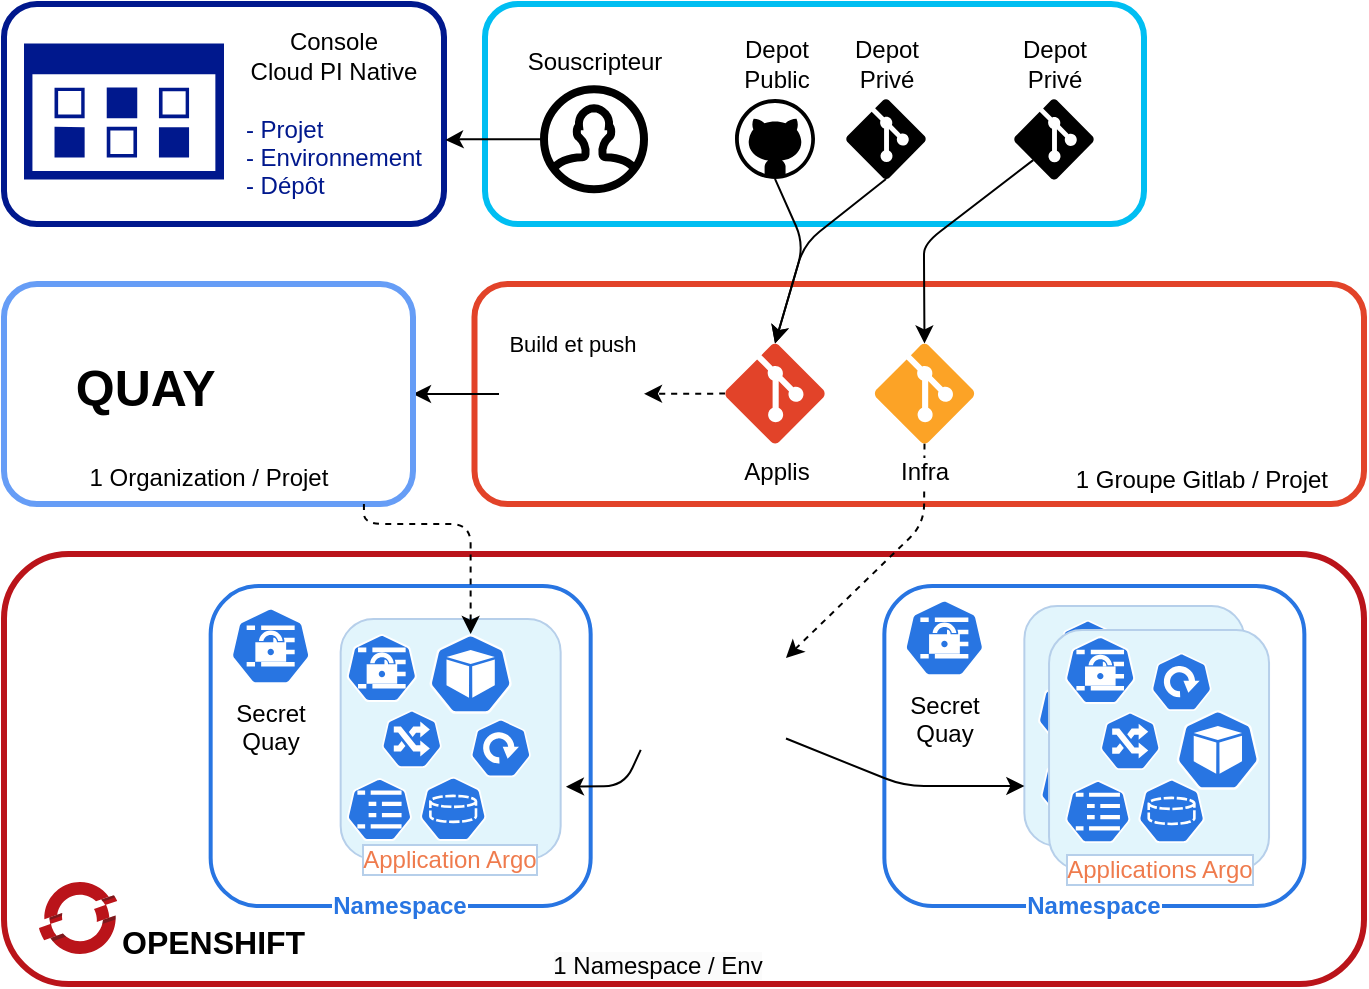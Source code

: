 <mxfile version="20.8.16" type="device"><diagram name="Page-1" id="r_u-bXxrG4WLPQt5IYY6"><mxGraphModel dx="923" dy="647" grid="1" gridSize="10" guides="1" tooltips="1" connect="1" arrows="1" fold="1" page="1" pageScale="1" pageWidth="827" pageHeight="1169" math="0" shadow="0"><root><mxCell id="0"/><mxCell id="1" parent="0"/><mxCell id="5PcGcnD4y3b-Mcisfp1X-131" value="" style="rounded=1;whiteSpace=wrap;html=1;verticalAlign=middle;align=center;spacing=5;strokeColor=#00BEF2;fontColor=#00188d;labelPosition=center;verticalLabelPosition=middle;spacingLeft=110;strokeWidth=3;" vertex="1" parent="1"><mxGeometry x="280.5" y="110" width="329.5" height="110" as="geometry"/></mxCell><mxCell id="5PcGcnD4y3b-Mcisfp1X-98" value="&lt;font color=&quot;#000000&quot;&gt;Console&lt;br&gt;Cloud PI Native&lt;/font&gt;&lt;br&gt;&lt;br&gt;&lt;div style=&quot;text-align: left;&quot;&gt;&lt;span style=&quot;background-color: initial;&quot;&gt;- Projet&lt;/span&gt;&lt;/div&gt;&lt;div style=&quot;text-align: left;&quot;&gt;&lt;span style=&quot;background-color: initial;&quot;&gt;- Environnement&lt;/span&gt;&lt;/div&gt;&lt;div style=&quot;text-align: left;&quot;&gt;&lt;span style=&quot;background-color: initial;&quot;&gt;- Dépôt&lt;/span&gt;&lt;/div&gt;" style="rounded=1;whiteSpace=wrap;html=1;verticalAlign=middle;align=center;spacing=5;strokeColor=#00188d;fontColor=#00188d;labelPosition=center;verticalLabelPosition=middle;spacingLeft=110;strokeWidth=3;" vertex="1" parent="1"><mxGeometry x="40" y="110" width="220" height="110" as="geometry"/></mxCell><mxCell id="5PcGcnD4y3b-Mcisfp1X-8" value="1 Groupe Gitlab / Projet" style="rounded=1;whiteSpace=wrap;html=1;verticalAlign=bottom;align=right;spacing=5;strokeColor=#e24329;spacingLeft=22;strokeWidth=3;spacingRight=13;" vertex="1" parent="1"><mxGeometry x="275.25" y="250" width="444.75" height="110" as="geometry"/></mxCell><mxCell id="5PcGcnD4y3b-Mcisfp1X-24" value="&lt;span style=&quot;color: rgb(0, 0, 0); font-family: Helvetica; font-size: 12px; font-style: normal; font-variant-ligatures: normal; font-variant-caps: normal; font-weight: 400; letter-spacing: normal; orphans: 2; text-indent: 0px; text-transform: none; widows: 2; word-spacing: 0px; -webkit-text-stroke-width: 0px; background-color: rgb(251, 251, 251); text-decoration-thickness: initial; text-decoration-style: initial; text-decoration-color: initial; float: none; display: inline !important;&quot;&gt;1 Namespace / Env&lt;/span&gt;" style="rounded=1;whiteSpace=wrap;html=1;verticalAlign=bottom;strokeColor=#ba141a;strokeWidth=3;align=center;spacingRight=26;" vertex="1" parent="1"><mxGeometry x="40" y="385" width="680" height="215" as="geometry"/></mxCell><mxCell id="5PcGcnD4y3b-Mcisfp1X-33" style="edgeStyle=none;rounded=1;orthogonalLoop=1;jettySize=auto;html=1;exitX=0.5;exitY=1;exitDx=0;exitDy=0;exitPerimeter=0;dashed=1;entryX=1;entryY=0.25;entryDx=0;entryDy=0;" edge="1" parent="1" source="5PcGcnD4y3b-Mcisfp1X-31" target="5PcGcnD4y3b-Mcisfp1X-101"><mxGeometry relative="1" as="geometry"><mxPoint x="455" y="429" as="targetPoint"/><Array as="points"><mxPoint x="500" y="370"/></Array></mxGeometry></mxCell><mxCell id="5PcGcnD4y3b-Mcisfp1X-19" style="edgeStyle=none;rounded=1;orthogonalLoop=1;jettySize=auto;html=1;exitX=0.5;exitY=1;exitDx=0;exitDy=0;exitPerimeter=0;entryX=0.5;entryY=0;entryDx=0;entryDy=0;entryPerimeter=0;" edge="1" parent="1" source="5PcGcnD4y3b-Mcisfp1X-1" target="5PcGcnD4y3b-Mcisfp1X-16"><mxGeometry relative="1" as="geometry"><mxPoint x="370" y="150" as="sourcePoint"/><mxPoint x="345" y="270" as="targetPoint"/><Array as="points"><mxPoint x="440" y="230"/></Array></mxGeometry></mxCell><mxCell id="5PcGcnD4y3b-Mcisfp1X-20" style="edgeStyle=none;rounded=1;orthogonalLoop=1;jettySize=auto;html=1;exitX=0.24;exitY=0.76;exitDx=0;exitDy=0;exitPerimeter=0;entryX=0.5;entryY=0;entryDx=0;entryDy=0;entryPerimeter=0;" edge="1" parent="1" source="5PcGcnD4y3b-Mcisfp1X-2" target="5PcGcnD4y3b-Mcisfp1X-31"><mxGeometry relative="1" as="geometry"><mxPoint x="420" y="140" as="targetPoint"/><Array as="points"><mxPoint x="500" y="230"/><mxPoint x="500" y="240"/></Array></mxGeometry></mxCell><mxCell id="5PcGcnD4y3b-Mcisfp1X-5" value="" style="sketch=0;aspect=fixed;pointerEvents=1;shadow=0;dashed=0;html=1;strokeColor=none;labelPosition=center;verticalLabelPosition=bottom;verticalAlign=top;align=center;fillColor=#00188D;shape=mxgraph.mscae.enterprise.management_console;strokeWidth=1;" vertex="1" parent="1"><mxGeometry x="50" y="129.73" width="100" height="68" as="geometry"/></mxCell><mxCell id="5PcGcnD4y3b-Mcisfp1X-7" value="OPENSHIFT" style="sketch=0;aspect=fixed;html=1;points=[];align=left;image;fontSize=16;image=img/lib/mscae/OpenShift.svg;labelPosition=right;verticalLabelPosition=middle;verticalAlign=middle;spacingTop=23;fontStyle=1" vertex="1" parent="1"><mxGeometry x="57.5" y="549" width="39.13" height="36" as="geometry"/></mxCell><mxCell id="5PcGcnD4y3b-Mcisfp1X-2" value="Depot&lt;br&gt;Privé" style="verticalLabelPosition=top;html=1;verticalAlign=bottom;align=center;strokeColor=none;fillColor=#000000;shape=mxgraph.azure.git_repository;labelBackgroundColor=default;labelPosition=center;" vertex="1" parent="1"><mxGeometry x="544.99" y="157.46" width="40" height="40.27" as="geometry"/></mxCell><mxCell id="5PcGcnD4y3b-Mcisfp1X-133" style="edgeStyle=orthogonalEdgeStyle;rounded=1;orthogonalLoop=1;jettySize=auto;html=1;fontFamily=Helvetica;fontSize=24;fontColor=#2875E2;elbow=vertical;entryX=1.003;entryY=0.627;entryDx=0;entryDy=0;entryPerimeter=0;" edge="1" parent="1" source="5PcGcnD4y3b-Mcisfp1X-46" target="5PcGcnD4y3b-Mcisfp1X-98"><mxGeometry relative="1" as="geometry"><mxPoint x="343" y="60" as="targetPoint"/><Array as="points"><mxPoint x="270" y="178"/><mxPoint x="261" y="178"/></Array></mxGeometry></mxCell><mxCell id="5PcGcnD4y3b-Mcisfp1X-46" value="Souscripteur" style="html=1;verticalLabelPosition=top;align=center;labelBackgroundColor=#ffffff;verticalAlign=bottom;strokeWidth=4;strokeColor=#000000;shadow=0;dashed=0;shape=mxgraph.ios7.icons.user;fillColor=none;labelPosition=center;spacingTop=0;spacingBottom=5;" vertex="1" parent="1"><mxGeometry x="310" y="152.6" width="50" height="50" as="geometry"/></mxCell><mxCell id="5PcGcnD4y3b-Mcisfp1X-12" value="" style="shape=image;verticalLabelPosition=bottom;labelBackgroundColor=default;verticalAlign=top;aspect=fixed;imageAspect=0;image=https://about.gitlab.com/images/press/logo/png/gitlab-logo-100.png;imageBackground=default;" vertex="1" parent="1"><mxGeometry x="540.99" y="281.09" width="170" height="37.27" as="geometry"/></mxCell><mxCell id="5PcGcnD4y3b-Mcisfp1X-53" style="edgeStyle=none;curved=1;orthogonalLoop=1;jettySize=auto;html=1;dashed=1;" edge="1" parent="1" source="5PcGcnD4y3b-Mcisfp1X-16" target="5PcGcnD4y3b-Mcisfp1X-21"><mxGeometry relative="1" as="geometry"/></mxCell><mxCell id="5PcGcnD4y3b-Mcisfp1X-16" value="Applis" style="verticalLabelPosition=bottom;html=1;verticalAlign=top;align=center;strokeColor=none;fillColor=#e24329;shape=mxgraph.azure.git_repository;" vertex="1" parent="1"><mxGeometry x="400.5" y="279.73" width="50" height="50" as="geometry"/></mxCell><mxCell id="5PcGcnD4y3b-Mcisfp1X-21" value="" style="shape=image;verticalLabelPosition=bottom;labelBackgroundColor=default;verticalAlign=top;aspect=fixed;imageAspect=0;image=https://www.mabl.com/hubfs/CICDBlog.png;" vertex="1" parent="1"><mxGeometry x="287.51" y="287.65" width="72.49" height="34.71" as="geometry"/></mxCell><mxCell id="5PcGcnD4y3b-Mcisfp1X-31" value="Infra" style="verticalLabelPosition=bottom;html=1;verticalAlign=top;align=center;strokeColor=none;fillColor=#fca326;shape=mxgraph.azure.git_repository;labelBackgroundColor=default;labelBorderColor=none;" vertex="1" parent="1"><mxGeometry x="475.25" y="279.73" width="50" height="50" as="geometry"/></mxCell><mxCell id="5PcGcnD4y3b-Mcisfp1X-22" value="Build et push" style="edgeStyle=orthogonalEdgeStyle;rounded=1;orthogonalLoop=1;jettySize=auto;html=1;exitX=0;exitY=0.5;exitDx=0;exitDy=0;" edge="1" parent="1" source="5PcGcnD4y3b-Mcisfp1X-21" target="5PcGcnD4y3b-Mcisfp1X-23"><mxGeometry x="-1" y="-44" relative="1" as="geometry"><Array as="points"><mxPoint x="280" y="305"/><mxPoint x="280" y="305"/></Array><mxPoint x="36" y="19" as="offset"/></mxGeometry></mxCell><mxCell id="5PcGcnD4y3b-Mcisfp1X-41" value="Namespace" style="rounded=1;whiteSpace=wrap;html=1;verticalAlign=bottom;spacing=-8;labelBackgroundColor=default;strokeColor=#2875e2;strokeWidth=2;fontColor=#2875E2;labelBorderColor=#FFFFFF;fontStyle=1" vertex="1" parent="1"><mxGeometry x="480.18" y="401" width="210" height="160" as="geometry"/></mxCell><mxCell id="5PcGcnD4y3b-Mcisfp1X-54" value="Secret&lt;br&gt;Quay" style="sketch=0;html=1;dashed=0;whitespace=wrap;fillColor=#2875E2;strokeColor=#ffffff;points=[[0.005,0.63,0],[0.1,0.2,0],[0.9,0.2,0],[0.5,0,0],[0.995,0.63,0],[0.72,0.99,0],[0.5,1,0],[0.28,0.99,0]];verticalLabelPosition=bottom;align=center;verticalAlign=top;shape=mxgraph.kubernetes.icon;prIcon=secret;labelBackgroundColor=default;" vertex="1" parent="1"><mxGeometry x="490.18" y="407" width="40" height="40" as="geometry"/></mxCell><mxCell id="5PcGcnD4y3b-Mcisfp1X-87" value="" style="group;spacing=4;spacingTop=0;" vertex="1" connectable="0" parent="1"><mxGeometry x="550.18" y="411.0" width="122.34" height="132.04" as="geometry"/></mxCell><mxCell id="5PcGcnD4y3b-Mcisfp1X-88" value="" style="rounded=1;whiteSpace=wrap;html=1;labelBackgroundColor=default;labelBorderColor=none;verticalAlign=top;spacing=4;spacingTop=-17;labelPosition=center;verticalLabelPosition=bottom;align=center;fillColor=#E2F5FC;strokeColor=#b6cfea;" vertex="1" parent="5PcGcnD4y3b-Mcisfp1X-87"><mxGeometry width="110" height="120" as="geometry"/></mxCell><mxCell id="5PcGcnD4y3b-Mcisfp1X-89" value="" style="sketch=0;html=1;dashed=0;whitespace=wrap;fillColor=#2875E2;strokeColor=#ffffff;points=[[0.005,0.63,0],[0.1,0.2,0],[0.9,0.2,0],[0.5,0,0],[0.995,0.63,0],[0.72,0.99,0],[0.5,1,0],[0.28,0.99,0]];verticalLabelPosition=bottom;align=center;verticalAlign=top;shape=mxgraph.kubernetes.icon;prIcon=secret;labelBackgroundColor=default;" vertex="1" parent="5PcGcnD4y3b-Mcisfp1X-87"><mxGeometry x="-1.178" y="36" width="51.17" height="34" as="geometry"/></mxCell><mxCell id="5PcGcnD4y3b-Mcisfp1X-90" value="" style="sketch=0;html=1;dashed=0;whitespace=wrap;fillColor=#2875E2;strokeColor=#ffffff;points=[[0.005,0.63,0],[0.1,0.2,0],[0.9,0.2,0],[0.5,0,0],[0.995,0.63,0],[0.72,0.99,0],[0.5,1,0],[0.28,0.99,0]];verticalLabelPosition=bottom;align=center;verticalAlign=top;shape=mxgraph.kubernetes.icon;prIcon=ing;labelBackgroundColor=default;" vertex="1" parent="5PcGcnD4y3b-Mcisfp1X-87"><mxGeometry x="12.34" y="7" width="38.83" height="29" as="geometry"/></mxCell><mxCell id="5PcGcnD4y3b-Mcisfp1X-91" value="" style="sketch=0;html=1;dashed=0;whitespace=wrap;fillColor=#2875E2;strokeColor=#ffffff;points=[[0.005,0.63,0],[0.1,0.2,0],[0.9,0.2,0],[0.5,0,0],[0.995,0.63,0],[0.72,0.99,0],[0.5,1,0],[0.28,0.99,0]];verticalLabelPosition=bottom;align=center;verticalAlign=top;shape=mxgraph.kubernetes.icon;prIcon=cm;labelBackgroundColor=default;" vertex="1" parent="5PcGcnD4y3b-Mcisfp1X-87"><mxGeometry x="5" y="75" width="38.82" height="31.5" as="geometry"/></mxCell><mxCell id="5PcGcnD4y3b-Mcisfp1X-92" value="" style="sketch=0;html=1;dashed=0;whitespace=wrap;fillColor=#2875E2;strokeColor=#ffffff;points=[[0.005,0.63,0],[0.1,0.2,0],[0.9,0.2,0],[0.5,0,0],[0.995,0.63,0],[0.72,0.99,0],[0.5,1,0],[0.28,0.99,0]];verticalLabelPosition=bottom;align=center;verticalAlign=top;shape=mxgraph.kubernetes.icon;prIcon=deploy;labelBackgroundColor=default;" vertex="1" parent="5PcGcnD4y3b-Mcisfp1X-87"><mxGeometry x="49.99" y="79.84" width="30.18" height="30.18" as="geometry"/></mxCell><mxCell id="5PcGcnD4y3b-Mcisfp1X-94" value="" style="sketch=0;html=1;dashed=0;whitespace=wrap;fillColor=#2875E2;strokeColor=#ffffff;points=[[0.005,0.63,0],[0.1,0.2,0],[0.9,0.2,0],[0.5,0,0],[0.995,0.63,0],[0.72,0.99,0],[0.5,1,0],[0.28,0.99,0]];verticalLabelPosition=bottom;align=center;verticalAlign=top;shape=mxgraph.kubernetes.icon;prIcon=pvc;labelBackgroundColor=default;" vertex="1" parent="5PcGcnD4y3b-Mcisfp1X-87"><mxGeometry x="69.82" y="12.04" width="40.18" height="32.14" as="geometry"/></mxCell><mxCell id="5PcGcnD4y3b-Mcisfp1X-72" value="&lt;font color=&quot;#ef7b4d&quot;&gt;Applications Argo&lt;/font&gt;" style="rounded=1;whiteSpace=wrap;html=1;labelBackgroundColor=default;labelBorderColor=#B6CFEA;verticalAlign=top;spacing=4;spacingTop=-17;labelPosition=center;verticalLabelPosition=bottom;align=center;container=0;fillColor=#E2F5FC;strokeColor=#b6cfea;gradientColor=none;shadow=0;glass=0;" vertex="1" parent="5PcGcnD4y3b-Mcisfp1X-87"><mxGeometry x="12.34" y="12.04" width="110" height="120" as="geometry"/></mxCell><mxCell id="5PcGcnD4y3b-Mcisfp1X-73" value="" style="sketch=0;html=1;dashed=0;whitespace=wrap;fillColor=#2875E2;strokeColor=#ffffff;points=[[0.005,0.63,0],[0.1,0.2,0],[0.9,0.2,0],[0.5,0,0],[0.995,0.63,0],[0.72,0.99,0],[0.5,1,0],[0.28,0.99,0]];verticalLabelPosition=bottom;align=center;verticalAlign=top;shape=mxgraph.kubernetes.icon;prIcon=secret;labelBackgroundColor=default;container=0;" vertex="1" parent="5PcGcnD4y3b-Mcisfp1X-87"><mxGeometry x="12.342" y="15.04" width="51.17" height="34" as="geometry"/></mxCell><mxCell id="5PcGcnD4y3b-Mcisfp1X-74" value="" style="sketch=0;html=1;dashed=0;whitespace=wrap;fillColor=#2875E2;strokeColor=#ffffff;points=[[0.005,0.63,0],[0.1,0.2,0],[0.9,0.2,0],[0.5,0,0],[0.995,0.63,0],[0.72,0.99,0],[0.5,1,0],[0.28,0.99,0]];verticalLabelPosition=bottom;align=center;verticalAlign=top;shape=mxgraph.kubernetes.icon;prIcon=ing;labelBackgroundColor=default;container=0;" vertex="1" parent="5PcGcnD4y3b-Mcisfp1X-87"><mxGeometry x="33.51" y="53.04" width="38.83" height="29" as="geometry"/></mxCell><mxCell id="5PcGcnD4y3b-Mcisfp1X-75" value="" style="sketch=0;html=1;dashed=0;whitespace=wrap;fillColor=#2875E2;strokeColor=#ffffff;points=[[0.005,0.63,0],[0.1,0.2,0],[0.9,0.2,0],[0.5,0,0],[0.995,0.63,0],[0.72,0.99,0],[0.5,1,0],[0.28,0.99,0]];verticalLabelPosition=bottom;align=center;verticalAlign=top;shape=mxgraph.kubernetes.icon;prIcon=cm;labelBackgroundColor=default;container=0;" vertex="1" parent="5PcGcnD4y3b-Mcisfp1X-87"><mxGeometry x="17.34" y="87.04" width="38.82" height="31.5" as="geometry"/></mxCell><mxCell id="5PcGcnD4y3b-Mcisfp1X-76" value="" style="sketch=0;html=1;dashed=0;whitespace=wrap;fillColor=#2875E2;strokeColor=#ffffff;points=[[0.005,0.63,0],[0.1,0.2,0],[0.9,0.2,0],[0.5,0,0],[0.995,0.63,0],[0.72,0.99,0],[0.5,1,0],[0.28,0.99,0]];verticalLabelPosition=bottom;align=center;verticalAlign=top;shape=mxgraph.kubernetes.icon;prIcon=deploy;labelBackgroundColor=default;container=0;" vertex="1" parent="5PcGcnD4y3b-Mcisfp1X-87"><mxGeometry x="63.51" y="22.86" width="30.18" height="30.18" as="geometry"/></mxCell><mxCell id="5PcGcnD4y3b-Mcisfp1X-77" value="" style="sketch=0;html=1;dashed=0;whitespace=wrap;fillColor=#2875E2;strokeColor=#ffffff;points=[[0.005,0.63,0],[0.1,0.2,0],[0.9,0.2,0],[0.5,0,0],[0.995,0.63,0],[0.72,0.99,0],[0.5,1,0],[0.28,0.99,0]];verticalLabelPosition=bottom;align=center;verticalAlign=top;shape=mxgraph.kubernetes.icon;prIcon=pod;labelBackgroundColor=default;container=0;" vertex="1" parent="5PcGcnD4y3b-Mcisfp1X-87"><mxGeometry x="72.34" y="52.04" width="48.83" height="39.84" as="geometry"/></mxCell><mxCell id="5PcGcnD4y3b-Mcisfp1X-78" value="" style="sketch=0;html=1;dashed=0;whitespace=wrap;fillColor=#2875E2;strokeColor=#ffffff;points=[[0.005,0.63,0],[0.1,0.2,0],[0.9,0.2,0],[0.5,0,0],[0.995,0.63,0],[0.72,0.99,0],[0.5,1,0],[0.28,0.99,0]];verticalLabelPosition=bottom;align=center;verticalAlign=top;shape=mxgraph.kubernetes.icon;prIcon=pvc;labelBackgroundColor=default;container=0;" vertex="1" parent="5PcGcnD4y3b-Mcisfp1X-87"><mxGeometry x="53.51" y="86.4" width="40.18" height="32.14" as="geometry"/></mxCell><mxCell id="5PcGcnD4y3b-Mcisfp1X-1" value="Depot&lt;br style=&quot;border-color: var(--border-color);&quot;&gt;Privé" style="verticalLabelPosition=top;html=1;verticalAlign=bottom;align=center;strokeColor=none;fillColor=#000000;shape=mxgraph.azure.git_repository;labelBackgroundColor=default;labelPosition=center;" vertex="1" parent="1"><mxGeometry x="461.0" y="157.46" width="40" height="40" as="geometry"/></mxCell><mxCell id="5PcGcnD4y3b-Mcisfp1X-102" style="edgeStyle=none;rounded=1;orthogonalLoop=1;jettySize=auto;html=1;fontFamily=Helvetica;fontSize=25;fontColor=#000000;exitX=0.5;exitY=1;exitDx=0;exitDy=0;exitPerimeter=0;entryX=0.5;entryY=0;entryDx=0;entryDy=0;entryPerimeter=0;" edge="1" parent="1" source="5PcGcnD4y3b-Mcisfp1X-10" target="5PcGcnD4y3b-Mcisfp1X-16"><mxGeometry relative="1" as="geometry"><Array as="points"><mxPoint x="440" y="230"/></Array></mxGeometry></mxCell><mxCell id="5PcGcnD4y3b-Mcisfp1X-10" value="Depot&lt;br&gt;Public" style="verticalLabelPosition=top;html=1;verticalAlign=bottom;align=center;strokeColor=none;fillColor=#000000;shape=mxgraph.azure.github_code;pointerEvents=1;labelBackgroundColor=default;labelPosition=center;" vertex="1" parent="1"><mxGeometry x="405.5" y="157.46" width="40" height="40" as="geometry"/></mxCell><mxCell id="5PcGcnD4y3b-Mcisfp1X-101" value="" style="shape=image;verticalLabelPosition=bottom;labelBackgroundColor=default;verticalAlign=top;aspect=fixed;imageAspect=0;image=https://cncf-branding.netlify.app/img/projects/argo/stacked/color/argo-stacked-color.png;" vertex="1" parent="1"><mxGeometry x="360" y="411" width="71" height="104" as="geometry"/></mxCell><mxCell id="5PcGcnD4y3b-Mcisfp1X-23" value="1 Organization / Projet" style="rounded=1;whiteSpace=wrap;html=1;verticalAlign=bottom;spacing=0;strokeColor=#669df6;spacingBottom=6;strokeWidth=3;" vertex="1" parent="1"><mxGeometry x="40" y="250" width="204.5" height="110" as="geometry"/></mxCell><mxCell id="5PcGcnD4y3b-Mcisfp1X-3" value="QUAY" style="editableCssRules=.*;shape=image;verticalLabelPosition=middle;labelBackgroundColor=#ffffff;verticalAlign=middle;aspect=fixed;imageAspect=0;image=https://assets.stickpng.com/images/58481506cef1014c0b5e4962.png;fontSize=25;fontStyle=1;fontFamily=Helvetica;labelPosition=left;align=right;spacingRight=10;" vertex="1" parent="1"><mxGeometry x="157.83" y="269.73" width="66.67" height="60" as="geometry"/></mxCell><mxCell id="5PcGcnD4y3b-Mcisfp1X-60" value="&lt;b&gt;&lt;font&gt;Namespace&lt;/font&gt;&lt;/b&gt;" style="rounded=1;whiteSpace=wrap;html=1;verticalAlign=bottom;spacing=-8;strokeColor=#2875E2;strokeWidth=2;spacingBottom=0;labelBackgroundColor=default;labelBorderColor=#FFFFFF;fontColor=#2875E2;" vertex="1" parent="1"><mxGeometry x="143.33" y="401" width="190" height="160" as="geometry"/></mxCell><mxCell id="5PcGcnD4y3b-Mcisfp1X-62" value="Secret&lt;br&gt;Quay" style="sketch=0;html=1;dashed=0;whitespace=wrap;fillColor=#2875E2;strokeColor=#ffffff;points=[[0.005,0.63,0],[0.1,0.2,0],[0.9,0.2,0],[0.5,0,0],[0.995,0.63,0],[0.72,0.99,0],[0.5,1,0],[0.28,0.99,0]];verticalLabelPosition=bottom;align=center;verticalAlign=top;shape=mxgraph.kubernetes.icon;prIcon=secret;labelBackgroundColor=default;" vertex="1" parent="1"><mxGeometry x="153.33" y="411" width="40" height="40" as="geometry"/></mxCell><mxCell id="5PcGcnD4y3b-Mcisfp1X-50" style="edgeStyle=none;orthogonalLoop=1;jettySize=auto;html=1;rounded=1;entryX=0;entryY=0.75;entryDx=0;entryDy=0;" edge="1" parent="1" source="5PcGcnD4y3b-Mcisfp1X-101" target="5PcGcnD4y3b-Mcisfp1X-88"><mxGeometry relative="1" as="geometry"><mxPoint x="530" y="445.629" as="sourcePoint"/><mxPoint x="570" y="500" as="targetPoint"/><Array as="points"><mxPoint x="490" y="501"/></Array></mxGeometry></mxCell><mxCell id="5PcGcnD4y3b-Mcisfp1X-80" value="&lt;font style=&quot;background-color: rgb(255, 255, 255);&quot; color=&quot;#ef7b4d&quot;&gt;Application Argo&lt;/font&gt;" style="rounded=1;whiteSpace=wrap;html=1;labelBackgroundColor=default;labelBorderColor=#B6CFEA;verticalAlign=top;spacing=4;spacingTop=-17;labelPosition=center;verticalLabelPosition=bottom;align=center;strokeColor=#b6cfea;fillColor=#e2f5fc;" vertex="1" parent="1"><mxGeometry x="208.33" y="417.5" width="110" height="120" as="geometry"/></mxCell><mxCell id="5PcGcnD4y3b-Mcisfp1X-81" value="" style="sketch=0;html=1;dashed=0;whitespace=wrap;fillColor=#2875E2;strokeColor=#ffffff;points=[[0.005,0.63,0],[0.1,0.2,0],[0.9,0.2,0],[0.5,0,0],[0.995,0.63,0],[0.72,0.99,0],[0.5,1,0],[0.28,0.99,0]];verticalLabelPosition=bottom;align=center;verticalAlign=top;shape=mxgraph.kubernetes.icon;prIcon=secret;labelBackgroundColor=default;" vertex="1" parent="1"><mxGeometry x="203.332" y="425" width="51.17" height="34" as="geometry"/></mxCell><mxCell id="5PcGcnD4y3b-Mcisfp1X-82" value="" style="sketch=0;html=1;dashed=0;whitespace=wrap;fillColor=#2875E2;strokeColor=#ffffff;points=[[0.005,0.63,0],[0.1,0.2,0],[0.9,0.2,0],[0.5,0,0],[0.995,0.63,0],[0.72,0.99,0],[0.5,1,0],[0.28,0.99,0]];verticalLabelPosition=bottom;align=center;verticalAlign=top;shape=mxgraph.kubernetes.icon;prIcon=ing;labelBackgroundColor=default;" vertex="1" parent="1"><mxGeometry x="224.5" y="463" width="38.83" height="29" as="geometry"/></mxCell><mxCell id="5PcGcnD4y3b-Mcisfp1X-83" value="" style="sketch=0;html=1;dashed=0;whitespace=wrap;fillColor=#2875E2;strokeColor=#ffffff;points=[[0.005,0.63,0],[0.1,0.2,0],[0.9,0.2,0],[0.5,0,0],[0.995,0.63,0],[0.72,0.99,0],[0.5,1,0],[0.28,0.99,0]];verticalLabelPosition=bottom;align=center;verticalAlign=top;shape=mxgraph.kubernetes.icon;prIcon=cm;labelBackgroundColor=default;" vertex="1" parent="1"><mxGeometry x="208.33" y="497" width="38.82" height="31.5" as="geometry"/></mxCell><mxCell id="5PcGcnD4y3b-Mcisfp1X-84" value="" style="sketch=0;html=1;dashed=0;whitespace=wrap;fillColor=#2875E2;strokeColor=#ffffff;points=[[0.005,0.63,0],[0.1,0.2,0],[0.9,0.2,0],[0.5,0,0],[0.995,0.63,0],[0.72,0.99,0],[0.5,1,0],[0.28,0.99,0]];verticalLabelPosition=bottom;align=center;verticalAlign=top;shape=mxgraph.kubernetes.icon;prIcon=deploy;labelBackgroundColor=default;" vertex="1" parent="1"><mxGeometry x="273.33" y="466.91" width="30.18" height="30.18" as="geometry"/></mxCell><mxCell id="5PcGcnD4y3b-Mcisfp1X-85" value="" style="sketch=0;html=1;dashed=0;whitespace=wrap;fillColor=#2875E2;strokeColor=#ffffff;points=[[0.005,0.63,0],[0.1,0.2,0],[0.9,0.2,0],[0.5,0,0],[0.995,0.63,0],[0.72,0.99,0],[0.5,1,0],[0.28,0.99,0]];verticalLabelPosition=bottom;align=center;verticalAlign=top;shape=mxgraph.kubernetes.icon;prIcon=pod;labelBackgroundColor=default;" vertex="1" parent="1"><mxGeometry x="248.91" y="425" width="48.83" height="39.84" as="geometry"/></mxCell><mxCell id="5PcGcnD4y3b-Mcisfp1X-86" value="" style="sketch=0;html=1;dashed=0;whitespace=wrap;fillColor=#2875E2;strokeColor=#ffffff;points=[[0.005,0.63,0],[0.1,0.2,0],[0.9,0.2,0],[0.5,0,0],[0.995,0.63,0],[0.72,0.99,0],[0.5,1,0],[0.28,0.99,0]];verticalLabelPosition=bottom;align=center;verticalAlign=top;shape=mxgraph.kubernetes.icon;prIcon=pvc;labelBackgroundColor=default;" vertex="1" parent="1"><mxGeometry x="244.5" y="496.36" width="40.18" height="32.14" as="geometry"/></mxCell><mxCell id="5PcGcnD4y3b-Mcisfp1X-48" style="orthogonalLoop=1;jettySize=auto;html=1;entryX=0.5;entryY=0;entryDx=0;entryDy=0;entryPerimeter=0;dashed=1;edgeStyle=orthogonalEdgeStyle;elbow=vertical;exitX=0.88;exitY=1;exitDx=0;exitDy=0;exitPerimeter=0;" edge="1" parent="1" source="5PcGcnD4y3b-Mcisfp1X-23" target="5PcGcnD4y3b-Mcisfp1X-85"><mxGeometry relative="1" as="geometry"><mxPoint x="650" y="340" as="sourcePoint"/><mxPoint x="500.187" y="489.398" as="targetPoint"/><Array as="points"><mxPoint x="220" y="370"/><mxPoint x="273" y="370"/></Array></mxGeometry></mxCell><mxCell id="5PcGcnD4y3b-Mcisfp1X-119" style="rounded=1;orthogonalLoop=1;jettySize=auto;html=1;entryX=1.024;entryY=0.699;entryDx=0;entryDy=0;fontFamily=Helvetica;fontSize=24;fontColor=#000000;elbow=vertical;entryPerimeter=0;exitX=-0.023;exitY=0.692;exitDx=0;exitDy=0;exitPerimeter=0;" edge="1" parent="1" source="5PcGcnD4y3b-Mcisfp1X-101" target="5PcGcnD4y3b-Mcisfp1X-80"><mxGeometry relative="1" as="geometry"><Array as="points"><mxPoint x="350" y="501"/></Array></mxGeometry></mxCell></root></mxGraphModel></diagram></mxfile>